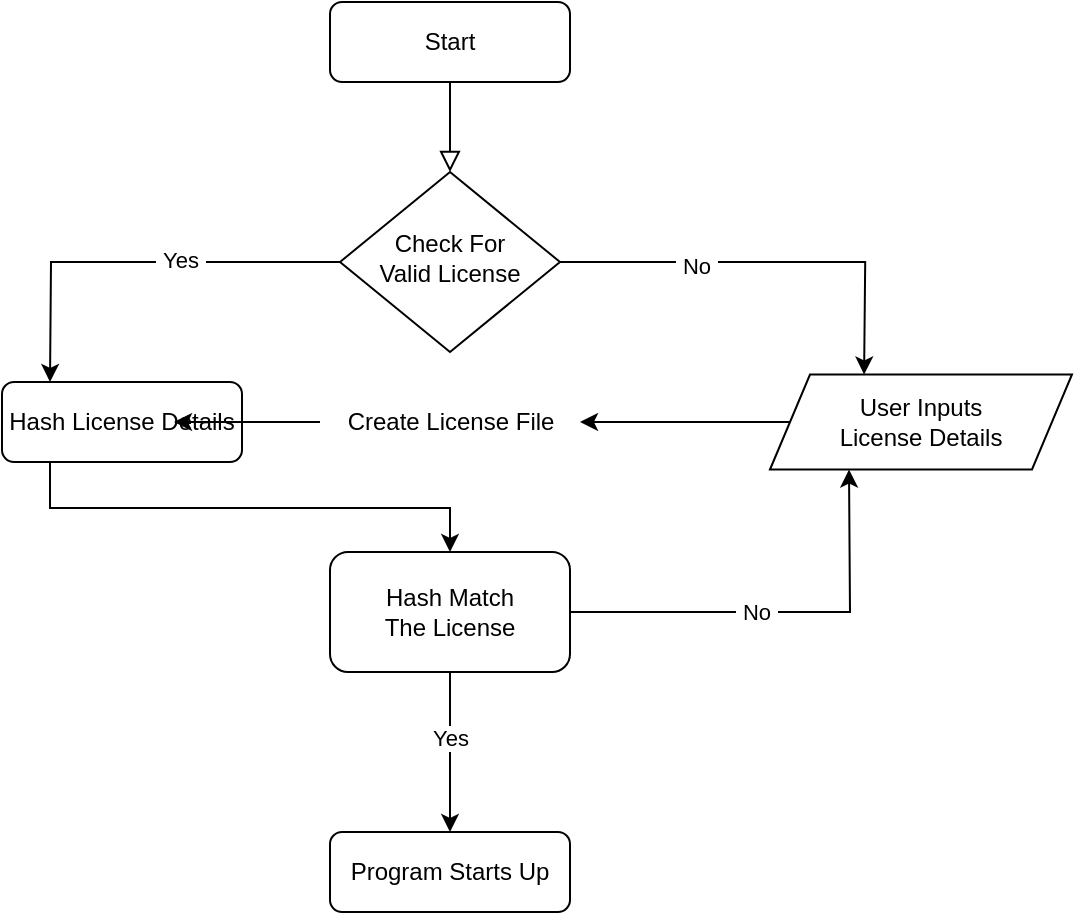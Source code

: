 <mxfile version="21.7.4" type="github">
  <diagram id="C5RBs43oDa-KdzZeNtuy" name="Main Idea">
    <mxGraphModel dx="1434" dy="782" grid="1" gridSize="10" guides="1" tooltips="1" connect="1" arrows="1" fold="1" page="1" pageScale="1" pageWidth="827" pageHeight="1169" math="0" shadow="0">
      <root>
        <mxCell id="WIyWlLk6GJQsqaUBKTNV-0" />
        <mxCell id="WIyWlLk6GJQsqaUBKTNV-1" parent="WIyWlLk6GJQsqaUBKTNV-0" />
        <mxCell id="WIyWlLk6GJQsqaUBKTNV-2" value="" style="rounded=0;html=1;jettySize=auto;orthogonalLoop=1;fontSize=11;endArrow=block;endFill=0;endSize=8;strokeWidth=1;shadow=0;labelBackgroundColor=none;edgeStyle=orthogonalEdgeStyle;" parent="WIyWlLk6GJQsqaUBKTNV-1" source="WIyWlLk6GJQsqaUBKTNV-3" target="WIyWlLk6GJQsqaUBKTNV-6" edge="1">
          <mxGeometry relative="1" as="geometry" />
        </mxCell>
        <mxCell id="WIyWlLk6GJQsqaUBKTNV-3" value="Start" style="rounded=1;whiteSpace=wrap;html=1;fontSize=12;glass=0;strokeWidth=1;shadow=0;" parent="WIyWlLk6GJQsqaUBKTNV-1" vertex="1">
          <mxGeometry x="350" y="357" width="120" height="40" as="geometry" />
        </mxCell>
        <mxCell id="rKlEmB3kzj_DyNlmlu8Z-11" style="edgeStyle=orthogonalEdgeStyle;rounded=0;orthogonalLoop=1;jettySize=auto;html=1;entryX=0.5;entryY=0;entryDx=0;entryDy=0;" edge="1" parent="WIyWlLk6GJQsqaUBKTNV-1" source="WIyWlLk6GJQsqaUBKTNV-6">
          <mxGeometry relative="1" as="geometry">
            <mxPoint x="210" y="547" as="targetPoint" />
          </mxGeometry>
        </mxCell>
        <mxCell id="rKlEmB3kzj_DyNlmlu8Z-21" value="&amp;nbsp;Yes&amp;nbsp;" style="edgeLabel;html=1;align=center;verticalAlign=middle;resizable=0;points=[];" vertex="1" connectable="0" parent="rKlEmB3kzj_DyNlmlu8Z-11">
          <mxGeometry x="-0.22" y="-1" relative="1" as="geometry">
            <mxPoint as="offset" />
          </mxGeometry>
        </mxCell>
        <mxCell id="rKlEmB3kzj_DyNlmlu8Z-12" style="edgeStyle=orthogonalEdgeStyle;rounded=0;orthogonalLoop=1;jettySize=auto;html=1;entryX=0.55;entryY=0;entryDx=0;entryDy=0;entryPerimeter=0;" edge="1" parent="WIyWlLk6GJQsqaUBKTNV-1" source="WIyWlLk6GJQsqaUBKTNV-6">
          <mxGeometry relative="1" as="geometry">
            <mxPoint x="617.05" y="543.25" as="targetPoint" />
          </mxGeometry>
        </mxCell>
        <mxCell id="rKlEmB3kzj_DyNlmlu8Z-22" value="&amp;nbsp;No&amp;nbsp;" style="edgeLabel;html=1;align=center;verticalAlign=middle;resizable=0;points=[];" vertex="1" connectable="0" parent="rKlEmB3kzj_DyNlmlu8Z-12">
          <mxGeometry x="-0.349" y="-2" relative="1" as="geometry">
            <mxPoint as="offset" />
          </mxGeometry>
        </mxCell>
        <mxCell id="WIyWlLk6GJQsqaUBKTNV-6" value="Check For&lt;br&gt;Valid License" style="rhombus;whiteSpace=wrap;html=1;shadow=0;fontFamily=Helvetica;fontSize=12;align=center;strokeWidth=1;spacing=6;spacingTop=-4;" parent="WIyWlLk6GJQsqaUBKTNV-1" vertex="1">
          <mxGeometry x="355" y="442" width="110" height="90" as="geometry" />
        </mxCell>
        <mxCell id="WIyWlLk6GJQsqaUBKTNV-11" value="Program Starts Up" style="rounded=1;whiteSpace=wrap;html=1;fontSize=12;glass=0;strokeWidth=1;shadow=0;" parent="WIyWlLk6GJQsqaUBKTNV-1" vertex="1">
          <mxGeometry x="350" y="772" width="120" height="40" as="geometry" />
        </mxCell>
        <mxCell id="rKlEmB3kzj_DyNlmlu8Z-15" style="edgeStyle=orthogonalEdgeStyle;rounded=0;orthogonalLoop=1;jettySize=auto;html=1;exitX=0.5;exitY=1;exitDx=0;exitDy=0;entryX=0.5;entryY=0;entryDx=0;entryDy=0;" edge="1" parent="WIyWlLk6GJQsqaUBKTNV-1" target="rKlEmB3kzj_DyNlmlu8Z-10">
          <mxGeometry relative="1" as="geometry">
            <mxPoint x="210" y="587" as="sourcePoint" />
            <Array as="points">
              <mxPoint x="210" y="610" />
              <mxPoint x="410" y="610" />
            </Array>
          </mxGeometry>
        </mxCell>
        <mxCell id="WIyWlLk6GJQsqaUBKTNV-12" value="Hash License Details" style="rounded=1;whiteSpace=wrap;html=1;fontSize=12;glass=0;strokeWidth=1;shadow=0;" parent="WIyWlLk6GJQsqaUBKTNV-1" vertex="1">
          <mxGeometry x="186" y="547" width="120" height="40" as="geometry" />
        </mxCell>
        <mxCell id="rKlEmB3kzj_DyNlmlu8Z-13" style="edgeStyle=orthogonalEdgeStyle;rounded=0;orthogonalLoop=1;jettySize=auto;html=1;" edge="1" parent="WIyWlLk6GJQsqaUBKTNV-1" source="rKlEmB3kzj_DyNlmlu8Z-18">
          <mxGeometry relative="1" as="geometry">
            <mxPoint x="272" y="567" as="targetPoint" />
          </mxGeometry>
        </mxCell>
        <mxCell id="rKlEmB3kzj_DyNlmlu8Z-6" value="User Inputs&lt;br&gt;License Details" style="shape=parallelogram;perimeter=parallelogramPerimeter;whiteSpace=wrap;html=1;fixedSize=1;" vertex="1" parent="WIyWlLk6GJQsqaUBKTNV-1">
          <mxGeometry x="570" y="543.25" width="151" height="47.5" as="geometry" />
        </mxCell>
        <mxCell id="rKlEmB3kzj_DyNlmlu8Z-16" style="edgeStyle=orthogonalEdgeStyle;rounded=0;orthogonalLoop=1;jettySize=auto;html=1;exitX=1;exitY=0.5;exitDx=0;exitDy=0;entryX=0.5;entryY=1;entryDx=0;entryDy=0;" edge="1" parent="WIyWlLk6GJQsqaUBKTNV-1" source="rKlEmB3kzj_DyNlmlu8Z-10">
          <mxGeometry relative="1" as="geometry">
            <mxPoint x="609.5" y="590.75" as="targetPoint" />
          </mxGeometry>
        </mxCell>
        <mxCell id="rKlEmB3kzj_DyNlmlu8Z-23" value="&amp;nbsp;No&amp;nbsp;" style="edgeLabel;html=1;align=center;verticalAlign=middle;resizable=0;points=[];" vertex="1" connectable="0" parent="rKlEmB3kzj_DyNlmlu8Z-16">
          <mxGeometry x="-0.119" relative="1" as="geometry">
            <mxPoint as="offset" />
          </mxGeometry>
        </mxCell>
        <mxCell id="rKlEmB3kzj_DyNlmlu8Z-17" style="edgeStyle=orthogonalEdgeStyle;rounded=0;orthogonalLoop=1;jettySize=auto;html=1;exitX=0.5;exitY=1;exitDx=0;exitDy=0;entryX=0.5;entryY=0;entryDx=0;entryDy=0;" edge="1" parent="WIyWlLk6GJQsqaUBKTNV-1" source="rKlEmB3kzj_DyNlmlu8Z-10" target="WIyWlLk6GJQsqaUBKTNV-11">
          <mxGeometry relative="1" as="geometry" />
        </mxCell>
        <mxCell id="rKlEmB3kzj_DyNlmlu8Z-24" value="&amp;nbsp;Yes&amp;nbsp;" style="edgeLabel;html=1;align=center;verticalAlign=middle;resizable=0;points=[];" vertex="1" connectable="0" parent="rKlEmB3kzj_DyNlmlu8Z-17">
          <mxGeometry x="-0.175" relative="1" as="geometry">
            <mxPoint as="offset" />
          </mxGeometry>
        </mxCell>
        <mxCell id="rKlEmB3kzj_DyNlmlu8Z-10" value="Hash Match&lt;br&gt;The License" style="rounded=1;whiteSpace=wrap;html=1;" vertex="1" parent="WIyWlLk6GJQsqaUBKTNV-1">
          <mxGeometry x="350" y="632" width="120" height="60" as="geometry" />
        </mxCell>
        <mxCell id="rKlEmB3kzj_DyNlmlu8Z-19" value="" style="edgeStyle=orthogonalEdgeStyle;rounded=0;orthogonalLoop=1;jettySize=auto;html=1;exitX=0;exitY=0.5;exitDx=0;exitDy=0;" edge="1" parent="WIyWlLk6GJQsqaUBKTNV-1" source="rKlEmB3kzj_DyNlmlu8Z-6" target="rKlEmB3kzj_DyNlmlu8Z-18">
          <mxGeometry relative="1" as="geometry">
            <mxPoint x="272" y="567" as="targetPoint" />
            <mxPoint x="544" y="567" as="sourcePoint" />
          </mxGeometry>
        </mxCell>
        <mxCell id="rKlEmB3kzj_DyNlmlu8Z-18" value="Create License File" style="text;html=1;align=center;verticalAlign=middle;resizable=0;points=[];autosize=1;strokeColor=none;fillColor=none;" vertex="1" parent="WIyWlLk6GJQsqaUBKTNV-1">
          <mxGeometry x="345" y="552" width="130" height="30" as="geometry" />
        </mxCell>
      </root>
    </mxGraphModel>
  </diagram>
</mxfile>
